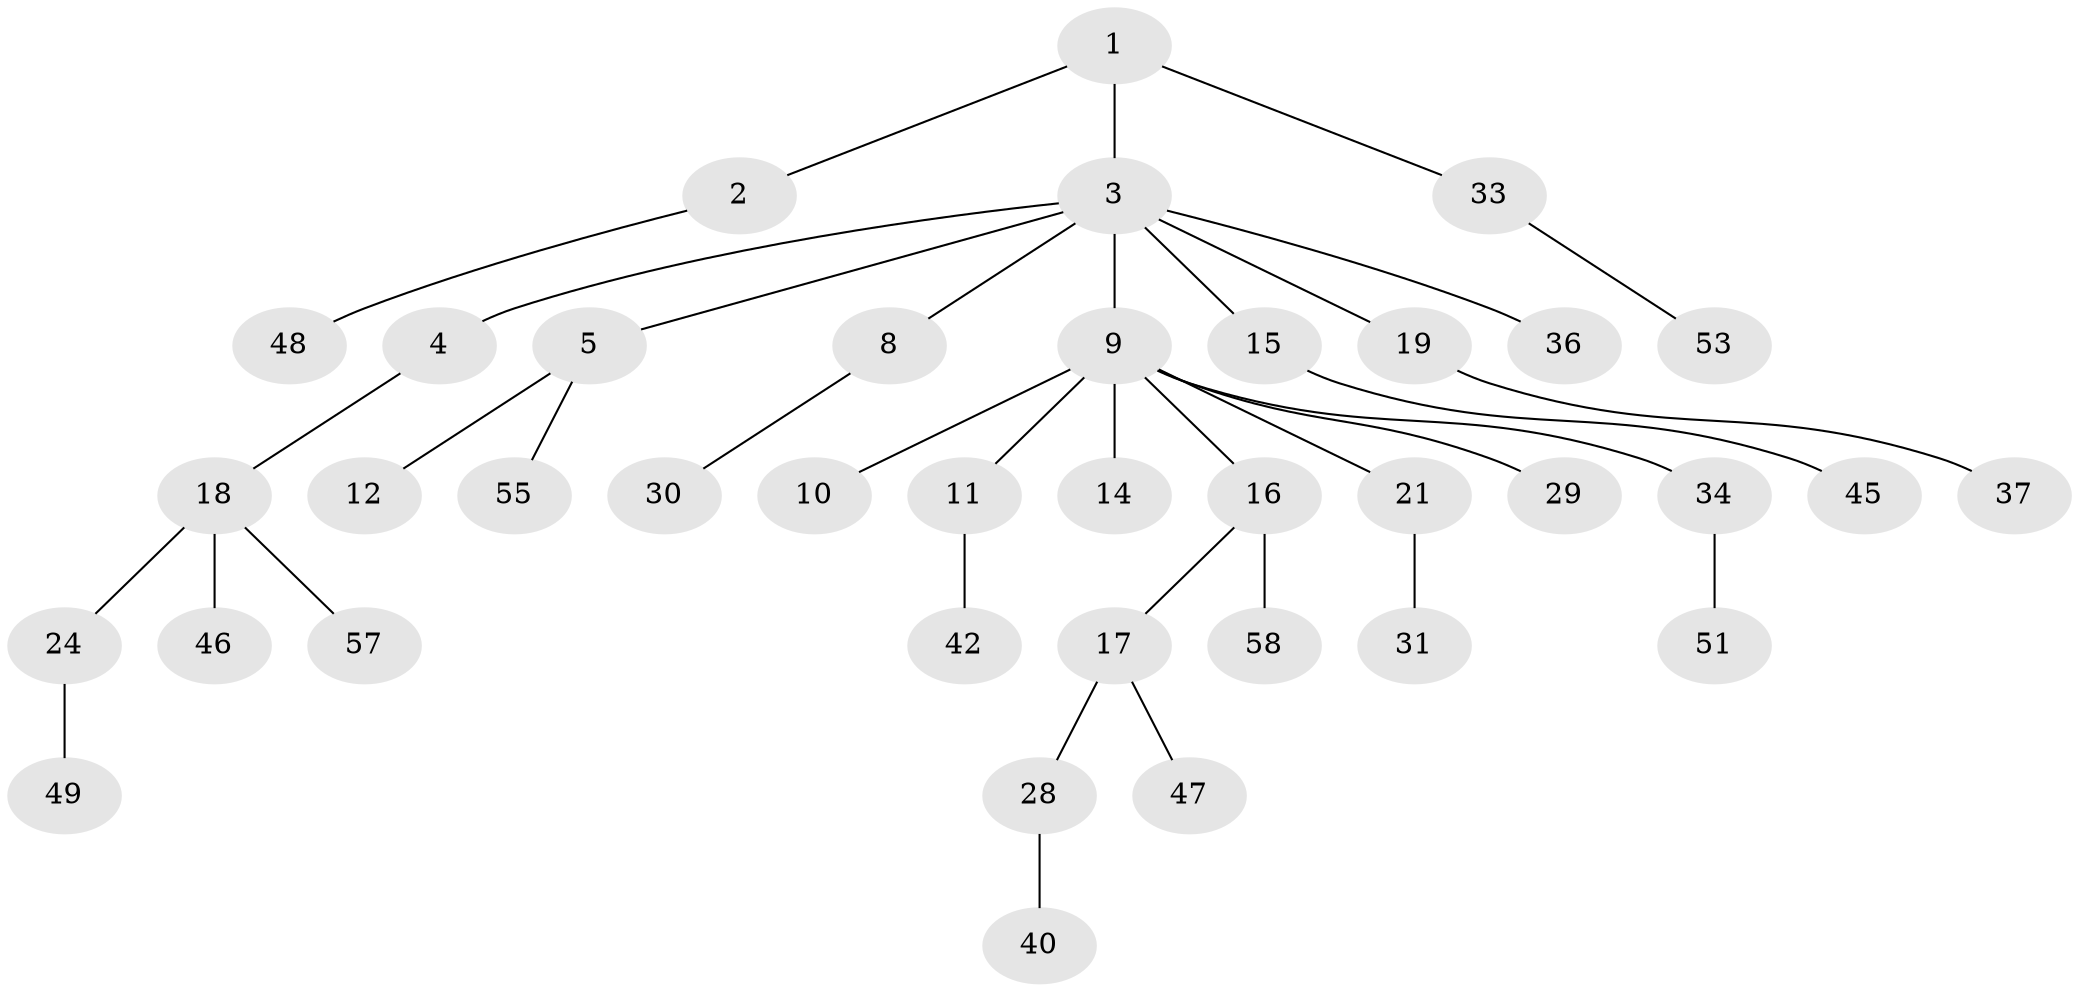 // original degree distribution, {4: 0.05172413793103448, 2: 0.2413793103448276, 6: 0.017241379310344827, 3: 0.13793103448275862, 5: 0.05172413793103448, 1: 0.5}
// Generated by graph-tools (version 1.1) at 2025/11/02/27/25 16:11:24]
// undirected, 38 vertices, 37 edges
graph export_dot {
graph [start="1"]
  node [color=gray90,style=filled];
  1 [super="+39"];
  2 [super="+25"];
  3 [super="+7"];
  4;
  5 [super="+6"];
  8 [super="+27"];
  9 [super="+13"];
  10;
  11 [super="+22"];
  12;
  14;
  15 [super="+32"];
  16 [super="+50"];
  17 [super="+26"];
  18 [super="+20"];
  19 [super="+35"];
  21 [super="+23"];
  24 [super="+38"];
  28;
  29 [super="+43"];
  30;
  31;
  33 [super="+44"];
  34 [super="+52"];
  36;
  37 [super="+41"];
  40 [super="+56"];
  42 [super="+54"];
  45;
  46;
  47;
  48;
  49;
  51;
  53;
  55;
  57;
  58;
  1 -- 2;
  1 -- 3;
  1 -- 33;
  2 -- 48;
  3 -- 4;
  3 -- 5;
  3 -- 15;
  3 -- 19;
  3 -- 8;
  3 -- 9;
  3 -- 36;
  4 -- 18;
  5 -- 55;
  5 -- 12;
  8 -- 30;
  9 -- 10;
  9 -- 11;
  9 -- 16;
  9 -- 34;
  9 -- 21;
  9 -- 29;
  9 -- 14;
  11 -- 42;
  15 -- 45;
  16 -- 17;
  16 -- 58;
  17 -- 28;
  17 -- 47;
  18 -- 24;
  18 -- 46;
  18 -- 57;
  19 -- 37;
  21 -- 31;
  24 -- 49;
  28 -- 40;
  33 -- 53;
  34 -- 51;
}
